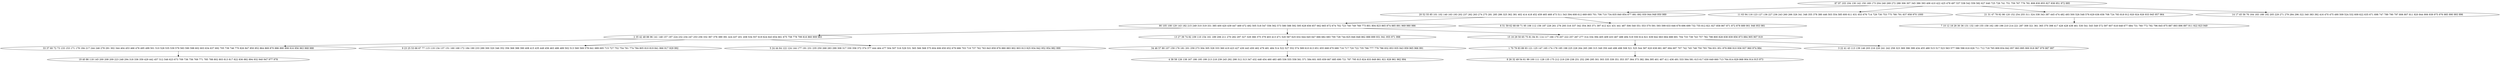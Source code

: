 digraph true_tree {
	"0" -> "1"
	"1" -> "2"
	"2" -> "3"
	"0" -> "4"
	"3" -> "5"
	"5" -> "6"
	"2" -> "7"
	"7" -> "8"
	"8" -> "9"
	"2" -> "10"
	"0" -> "11"
	"11" -> "12"
	"3" -> "13"
	"3" -> "14"
	"1" -> "15"
	"0" -> "16"
	"10" -> "17"
	"17" -> "18"
	"10" -> "19"
	"0" [label="87 97 103 104 130 142 150 169 173 204 240 269 272 288 306 307 345 386 393 406 410 422 425 478 497 537 538 542 559 582 627 640 725 726 741 751 759 767 776 781 808 830 855 927 938 951 972 995"];
	"1" [label="20 52 55 85 101 102 140 163 193 202 237 262 263 274 275 281 285 286 325 362 381 402 414 418 452 459 465 468 473 511 543 594 608 612 669 693 701 706 710 734 835 840 854 877 881 892 930 944 948 950 989"];
	"2" [label="90 105 108 129 143 182 215 249 310 319 331 385 400 420 439 447 469 472 492 505 518 547 556 562 573 580 588 592 595 628 656 657 662 665 672 674 702 723 740 749 768 773 801 804 823 865 874 885 891 969 980 986"];
	"3" [label="2 35 42 48 88 96 141 148 157 197 224 232 234 247 253 256 332 367 376 389 391 424 437 451 458 534 557 619 624 643 654 661 675 758 778 799 816 860 909 983"];
	"4" [label="11 63 94 116 123 127 136 227 236 243 260 266 326 341 348 355 378 380 446 503 554 585 600 611 631 653 676 714 729 730 753 775 780 791 837 958 970 1000"];
	"5" [label="33 37 60 72 73 133 153 171 179 194 217 244 246 278 291 302 344 404 453 466 476 495 499 501 510 528 535 539 579 583 590 598 602 603 634 637 692 705 739 746 770 826 847 850 852 864 869 870 886 890 908 916 956 963 968 988"];
	"6" [label="19 40 86 118 145 200 208 209 223 248 294 318 336 359 429 442 457 512 546 623 673 709 736 756 769 771 785 788 802 803 813 817 822 836 882 894 932 940 947 977 978"];
	"7" [label="13 27 39 74 82 109 110 154 161 189 206 211 270 282 297 327 329 366 375 379 403 413 471 520 567 625 632 644 645 647 666 682 683 700 728 744 825 846 848 862 888 899 931 941 955 971 998"];
	"8" [label="34 46 57 80 107 159 176 181 201 259 273 304 305 328 333 360 419 423 427 430 443 450 462 479 481 484 514 522 527 552 574 589 610 613 651 655 668 670 680 716 717 720 722 735 766 777 779 786 832 853 935 943 959 965 966 991"];
	"9" [label="4 38 58 126 138 167 186 195 199 213 218 239 245 292 298 312 313 347 432 448 454 460 483 485 536 555 558 561 571 584 601 605 659 667 685 690 721 787 795 815 824 833 849 861 921 928 961 962 994"];
	"10" [label="15 16 29 50 65 75 81 84 91 114 117 166 170 207 222 257 267 277 314 334 394 405 409 433 467 488 494 519 550 614 621 639 642 663 664 688 691 704 733 738 743 757 782 798 800 828 838 839 856 873 884 905 907 919"];
	"11" [label="21 31 47 78 92 98 120 152 254 255 311 324 338 343 387 445 474 482 493 500 526 548 576 629 636 658 708 724 783 818 912 920 924 926 933 945 957 964"];
	"12" [label="7 10 12 18 28 30 36 131 132 149 155 158 162 180 196 210 214 221 287 309 321 361 365 370 398 417 426 428 438 461 530 541 545 549 572 597 607 618 648 677 684 731 760 772 792 796 845 875 887 893 896 897 911 922 923 949"];
	"13" [label="9 23 25 53 66 67 77 115 119 134 137 151 160 168 172 184 190 233 289 300 320 346 352 356 368 388 390 408 415 435 449 456 463 486 489 502 513 560 569 578 641 689 695 715 727 752 754 761 774 784 805 810 819 841 866 917 929 992"];
	"14" [label="5 24 44 64 122 124 144 177 191 231 235 250 268 283 299 308 317 330 358 372 374 377 444 464 477 504 507 516 529 531 565 566 568 575 604 606 650 652 679 686 703 719 737 762 763 843 859 876 880 883 902 903 913 925 934 942 952 954 982 999"];
	"15" [label="6 51 59 62 68 69 71 95 106 112 156 187 226 261 276 293 316 337 342 354 363 371 397 412 421 431 441 487 506 540 551 553 570 591 593 599 633 646 678 696 699 732 755 812 821 827 858 867 871 872 878 889 901 946 953 981"];
	"16" [label="14 17 45 56 76 164 183 188 192 205 229 271 279 284 296 322 340 383 392 416 470 475 490 509 524 532 609 622 635 671 698 747 789 790 797 806 807 811 820 844 906 939 975 976 985 990 993 996"];
	"17" [label="1 70 79 83 89 93 121 125 147 165 174 178 185 198 225 228 264 265 280 315 349 350 440 496 498 508 521 525 544 587 620 638 681 687 694 697 707 742 745 748 750 793 794 831 851 879 898 910 936 937 960 974 984"];
	"18" [label="8 26 32 49 54 61 99 100 111 128 135 175 212 219 230 238 251 252 290 295 301 303 335 339 351 353 357 364 373 382 384 395 401 407 411 436 491 533 564 581 615 617 630 649 660 713 764 814 829 868 904 914 915 973"];
	"19" [label="3 22 41 43 113 139 146 203 216 220 241 242 258 323 369 396 399 434 455 480 515 517 523 563 577 586 596 616 626 711 712 718 765 809 834 842 857 863 895 900 918 967 979 987 997"];
}
